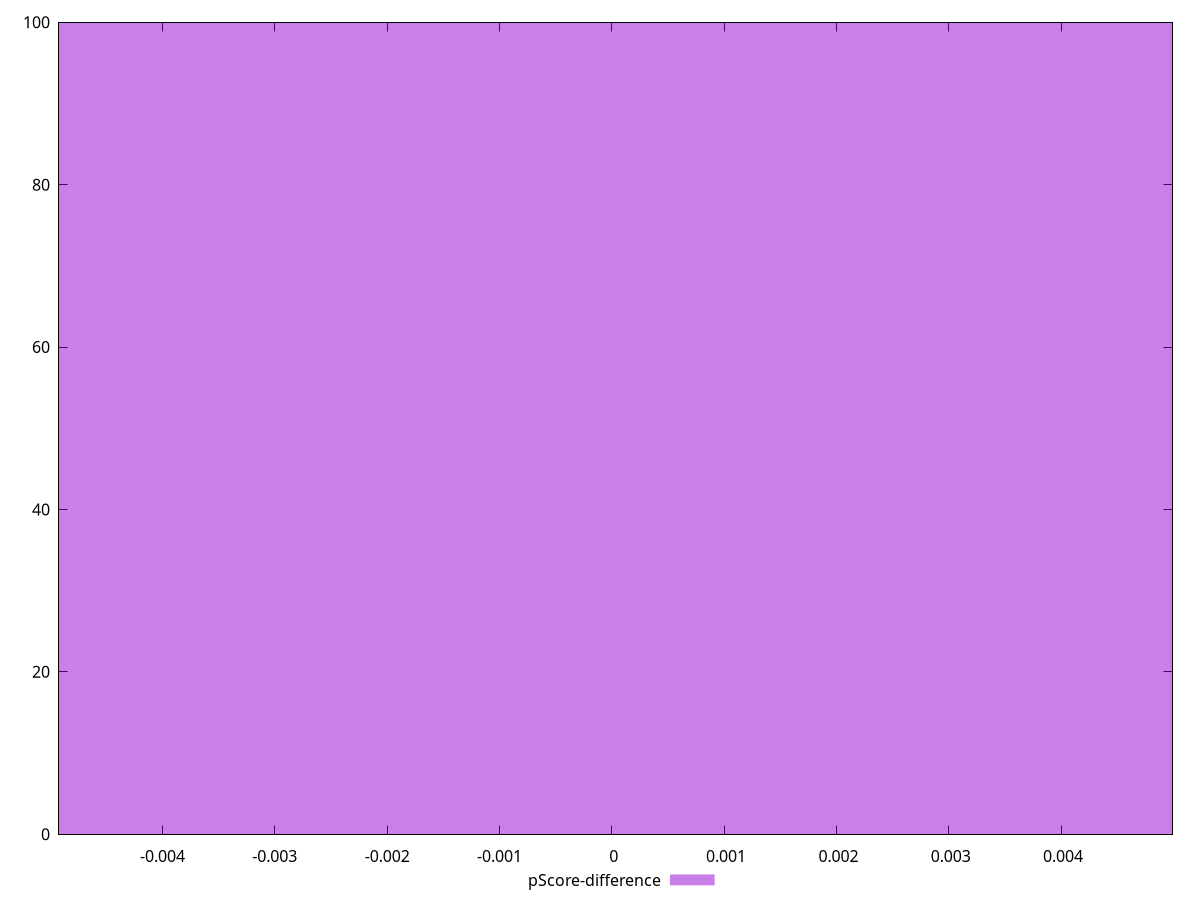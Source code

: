 reset

$pScoreDifference <<EOF
0 100
EOF

set key outside below
set boxwidth 0.009985567662933363
set xrange [-0.004921691824328445:0.004992506282928799]
set yrange [0:100]
set trange [0:100]
set style fill transparent solid 0.5 noborder
set terminal svg size 640, 490 enhanced background rgb 'white'
set output "report_00018_2021-02-10T15-25-16.877Z/bootup-time/samples/pages+cached/pScore-difference/histogram.svg"

plot $pScoreDifference title "pScore-difference" with boxes

reset
